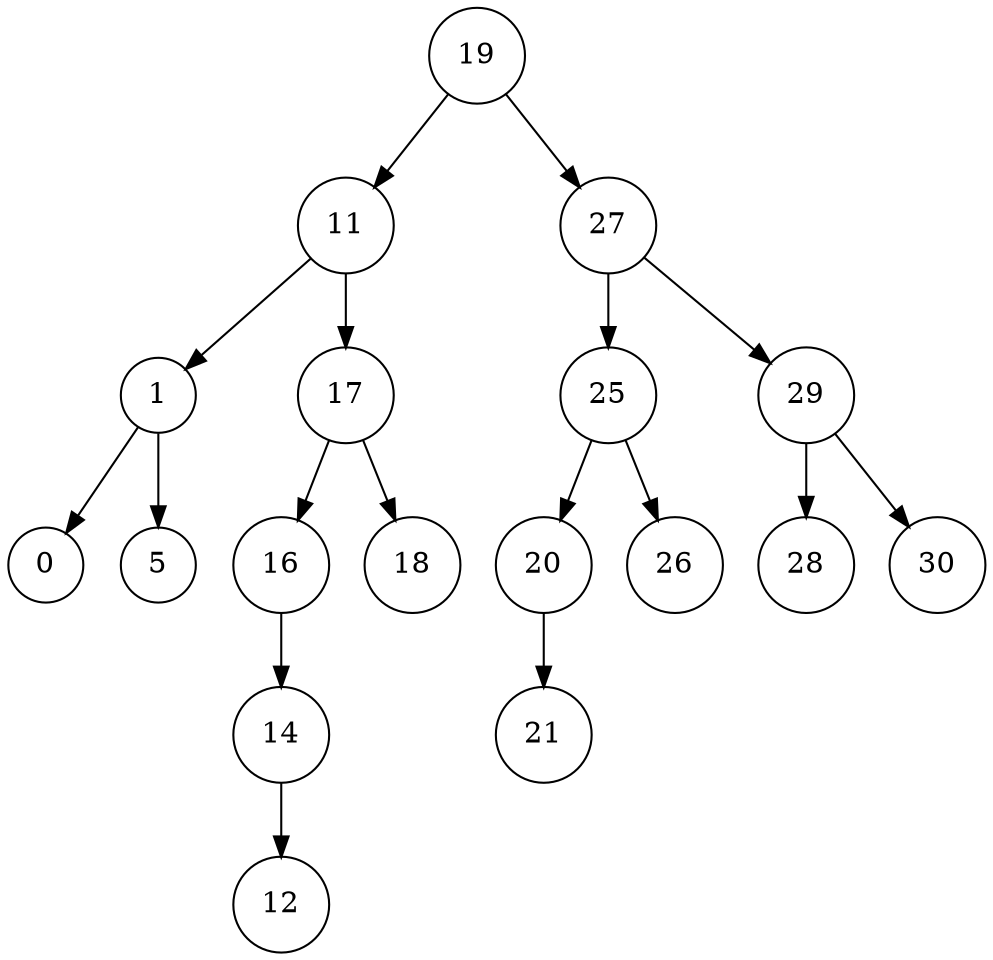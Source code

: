 digraph G{
rankdir=UD
node[shape=circle]
concentrate=true
nodo0xc000004480[label="19"];
nodo0xc0000044a0[label="11"];
nodo0xc000004520[label="1"];
nodo0xc0000045c0[label="0"];
nodo0xc000004520->nodo0xc0000045c0;
nodo0xc000004660[label="5"];
nodo0xc000004520->nodo0xc000004660;
nodo0xc0000044a0->nodo0xc000004520;
nodo0xc0000044e0[label="17"];
nodo0xc0000045a0[label="16"];
nodo0xc0000045e0[label="14"];
nodo0xc000004600[label="12"];
nodo0xc0000045e0->nodo0xc000004600;
nodo0xc0000045a0->nodo0xc0000045e0;
nodo0xc0000044e0->nodo0xc0000045a0;
nodo0xc000004540[label="18"];
nodo0xc0000044e0->nodo0xc000004540;
nodo0xc0000044a0->nodo0xc0000044e0;
nodo0xc000004480->nodo0xc0000044a0;
nodo0xc0000044c0[label="27"];
nodo0xc000004560[label="25"];
nodo0xc000004580[label="20"];
nodo0xc000004640[label="21"];
nodo0xc000004580->nodo0xc000004640;
nodo0xc000004560->nodo0xc000004580;
nodo0xc000004680[label="26"];
nodo0xc000004560->nodo0xc000004680;
nodo0xc0000044c0->nodo0xc000004560;
nodo0xc000004500[label="29"];
nodo0xc000004620[label="28"];
nodo0xc000004500->nodo0xc000004620;
nodo0xc0000046a0[label="30"];
nodo0xc000004500->nodo0xc0000046a0;
nodo0xc0000044c0->nodo0xc000004500;
nodo0xc000004480->nodo0xc0000044c0;
}